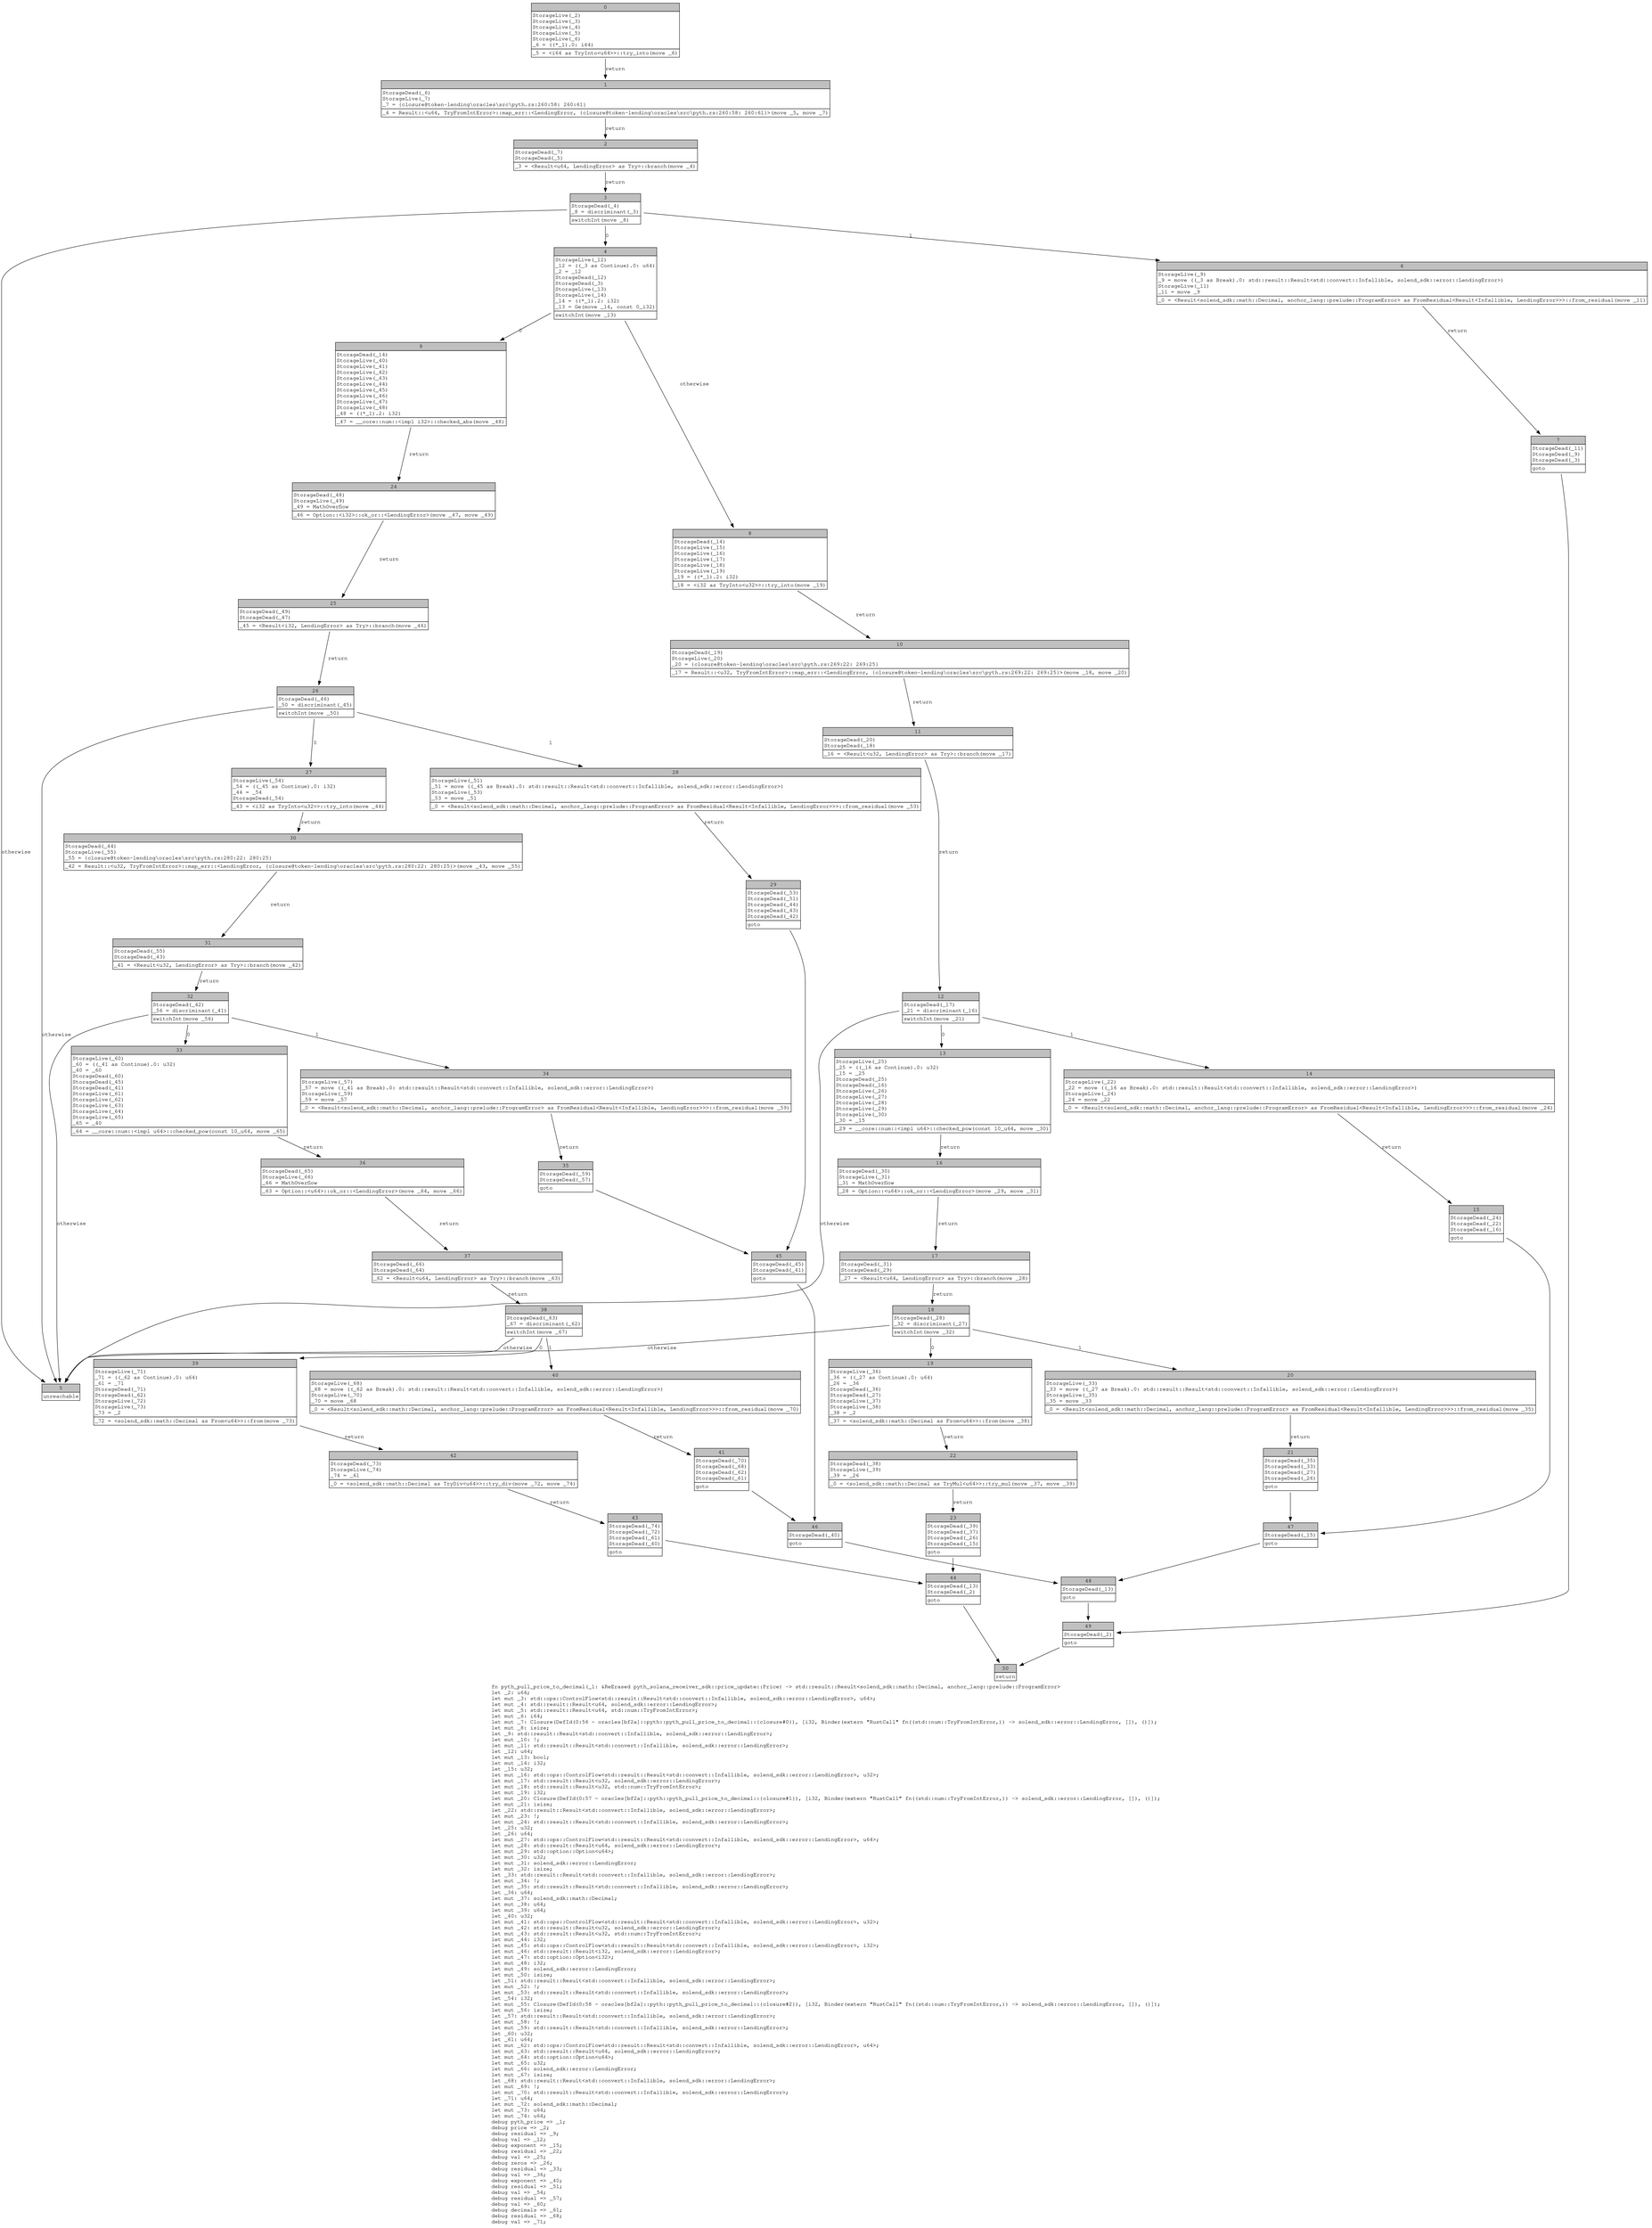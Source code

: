 digraph Mir_0_55 {
    graph [fontname="Courier, monospace"];
    node [fontname="Courier, monospace"];
    edge [fontname="Courier, monospace"];
    label=<fn pyth_pull_price_to_decimal(_1: &amp;ReErased pyth_solana_receiver_sdk::price_update::Price) -&gt; std::result::Result&lt;solend_sdk::math::Decimal, anchor_lang::prelude::ProgramError&gt;<br align="left"/>let _2: u64;<br align="left"/>let mut _3: std::ops::ControlFlow&lt;std::result::Result&lt;std::convert::Infallible, solend_sdk::error::LendingError&gt;, u64&gt;;<br align="left"/>let mut _4: std::result::Result&lt;u64, solend_sdk::error::LendingError&gt;;<br align="left"/>let mut _5: std::result::Result&lt;u64, std::num::TryFromIntError&gt;;<br align="left"/>let mut _6: i64;<br align="left"/>let mut _7: Closure(DefId(0:56 ~ oracles[bf2a]::pyth::pyth_pull_price_to_decimal::{closure#0}), [i32, Binder(extern &quot;RustCall&quot; fn((std::num::TryFromIntError,)) -&gt; solend_sdk::error::LendingError, []), ()]);<br align="left"/>let mut _8: isize;<br align="left"/>let _9: std::result::Result&lt;std::convert::Infallible, solend_sdk::error::LendingError&gt;;<br align="left"/>let mut _10: !;<br align="left"/>let mut _11: std::result::Result&lt;std::convert::Infallible, solend_sdk::error::LendingError&gt;;<br align="left"/>let _12: u64;<br align="left"/>let mut _13: bool;<br align="left"/>let mut _14: i32;<br align="left"/>let _15: u32;<br align="left"/>let mut _16: std::ops::ControlFlow&lt;std::result::Result&lt;std::convert::Infallible, solend_sdk::error::LendingError&gt;, u32&gt;;<br align="left"/>let mut _17: std::result::Result&lt;u32, solend_sdk::error::LendingError&gt;;<br align="left"/>let mut _18: std::result::Result&lt;u32, std::num::TryFromIntError&gt;;<br align="left"/>let mut _19: i32;<br align="left"/>let mut _20: Closure(DefId(0:57 ~ oracles[bf2a]::pyth::pyth_pull_price_to_decimal::{closure#1}), [i32, Binder(extern &quot;RustCall&quot; fn((std::num::TryFromIntError,)) -&gt; solend_sdk::error::LendingError, []), ()]);<br align="left"/>let mut _21: isize;<br align="left"/>let _22: std::result::Result&lt;std::convert::Infallible, solend_sdk::error::LendingError&gt;;<br align="left"/>let mut _23: !;<br align="left"/>let mut _24: std::result::Result&lt;std::convert::Infallible, solend_sdk::error::LendingError&gt;;<br align="left"/>let _25: u32;<br align="left"/>let _26: u64;<br align="left"/>let mut _27: std::ops::ControlFlow&lt;std::result::Result&lt;std::convert::Infallible, solend_sdk::error::LendingError&gt;, u64&gt;;<br align="left"/>let mut _28: std::result::Result&lt;u64, solend_sdk::error::LendingError&gt;;<br align="left"/>let mut _29: std::option::Option&lt;u64&gt;;<br align="left"/>let mut _30: u32;<br align="left"/>let mut _31: solend_sdk::error::LendingError;<br align="left"/>let mut _32: isize;<br align="left"/>let _33: std::result::Result&lt;std::convert::Infallible, solend_sdk::error::LendingError&gt;;<br align="left"/>let mut _34: !;<br align="left"/>let mut _35: std::result::Result&lt;std::convert::Infallible, solend_sdk::error::LendingError&gt;;<br align="left"/>let _36: u64;<br align="left"/>let mut _37: solend_sdk::math::Decimal;<br align="left"/>let mut _38: u64;<br align="left"/>let mut _39: u64;<br align="left"/>let _40: u32;<br align="left"/>let mut _41: std::ops::ControlFlow&lt;std::result::Result&lt;std::convert::Infallible, solend_sdk::error::LendingError&gt;, u32&gt;;<br align="left"/>let mut _42: std::result::Result&lt;u32, solend_sdk::error::LendingError&gt;;<br align="left"/>let mut _43: std::result::Result&lt;u32, std::num::TryFromIntError&gt;;<br align="left"/>let mut _44: i32;<br align="left"/>let mut _45: std::ops::ControlFlow&lt;std::result::Result&lt;std::convert::Infallible, solend_sdk::error::LendingError&gt;, i32&gt;;<br align="left"/>let mut _46: std::result::Result&lt;i32, solend_sdk::error::LendingError&gt;;<br align="left"/>let mut _47: std::option::Option&lt;i32&gt;;<br align="left"/>let mut _48: i32;<br align="left"/>let mut _49: solend_sdk::error::LendingError;<br align="left"/>let mut _50: isize;<br align="left"/>let _51: std::result::Result&lt;std::convert::Infallible, solend_sdk::error::LendingError&gt;;<br align="left"/>let mut _52: !;<br align="left"/>let mut _53: std::result::Result&lt;std::convert::Infallible, solend_sdk::error::LendingError&gt;;<br align="left"/>let _54: i32;<br align="left"/>let mut _55: Closure(DefId(0:58 ~ oracles[bf2a]::pyth::pyth_pull_price_to_decimal::{closure#2}), [i32, Binder(extern &quot;RustCall&quot; fn((std::num::TryFromIntError,)) -&gt; solend_sdk::error::LendingError, []), ()]);<br align="left"/>let mut _56: isize;<br align="left"/>let _57: std::result::Result&lt;std::convert::Infallible, solend_sdk::error::LendingError&gt;;<br align="left"/>let mut _58: !;<br align="left"/>let mut _59: std::result::Result&lt;std::convert::Infallible, solend_sdk::error::LendingError&gt;;<br align="left"/>let _60: u32;<br align="left"/>let _61: u64;<br align="left"/>let mut _62: std::ops::ControlFlow&lt;std::result::Result&lt;std::convert::Infallible, solend_sdk::error::LendingError&gt;, u64&gt;;<br align="left"/>let mut _63: std::result::Result&lt;u64, solend_sdk::error::LendingError&gt;;<br align="left"/>let mut _64: std::option::Option&lt;u64&gt;;<br align="left"/>let mut _65: u32;<br align="left"/>let mut _66: solend_sdk::error::LendingError;<br align="left"/>let mut _67: isize;<br align="left"/>let _68: std::result::Result&lt;std::convert::Infallible, solend_sdk::error::LendingError&gt;;<br align="left"/>let mut _69: !;<br align="left"/>let mut _70: std::result::Result&lt;std::convert::Infallible, solend_sdk::error::LendingError&gt;;<br align="left"/>let _71: u64;<br align="left"/>let mut _72: solend_sdk::math::Decimal;<br align="left"/>let mut _73: u64;<br align="left"/>let mut _74: u64;<br align="left"/>debug pyth_price =&gt; _1;<br align="left"/>debug price =&gt; _2;<br align="left"/>debug residual =&gt; _9;<br align="left"/>debug val =&gt; _12;<br align="left"/>debug exponent =&gt; _15;<br align="left"/>debug residual =&gt; _22;<br align="left"/>debug val =&gt; _25;<br align="left"/>debug zeros =&gt; _26;<br align="left"/>debug residual =&gt; _33;<br align="left"/>debug val =&gt; _36;<br align="left"/>debug exponent =&gt; _40;<br align="left"/>debug residual =&gt; _51;<br align="left"/>debug val =&gt; _54;<br align="left"/>debug residual =&gt; _57;<br align="left"/>debug val =&gt; _60;<br align="left"/>debug decimals =&gt; _61;<br align="left"/>debug residual =&gt; _68;<br align="left"/>debug val =&gt; _71;<br align="left"/>>;
    bb0__0_55 [shape="none", label=<<table border="0" cellborder="1" cellspacing="0"><tr><td bgcolor="gray" align="center" colspan="1">0</td></tr><tr><td align="left" balign="left">StorageLive(_2)<br/>StorageLive(_3)<br/>StorageLive(_4)<br/>StorageLive(_5)<br/>StorageLive(_6)<br/>_6 = ((*_1).0: i64)<br/></td></tr><tr><td align="left">_5 = &lt;i64 as TryInto&lt;u64&gt;&gt;::try_into(move _6)</td></tr></table>>];
    bb1__0_55 [shape="none", label=<<table border="0" cellborder="1" cellspacing="0"><tr><td bgcolor="gray" align="center" colspan="1">1</td></tr><tr><td align="left" balign="left">StorageDead(_6)<br/>StorageLive(_7)<br/>_7 = {closure@token-lending\oracles\src\pyth.rs:260:58: 260:61}<br/></td></tr><tr><td align="left">_4 = Result::&lt;u64, TryFromIntError&gt;::map_err::&lt;LendingError, {closure@token-lending\oracles\src\pyth.rs:260:58: 260:61}&gt;(move _5, move _7)</td></tr></table>>];
    bb2__0_55 [shape="none", label=<<table border="0" cellborder="1" cellspacing="0"><tr><td bgcolor="gray" align="center" colspan="1">2</td></tr><tr><td align="left" balign="left">StorageDead(_7)<br/>StorageDead(_5)<br/></td></tr><tr><td align="left">_3 = &lt;Result&lt;u64, LendingError&gt; as Try&gt;::branch(move _4)</td></tr></table>>];
    bb3__0_55 [shape="none", label=<<table border="0" cellborder="1" cellspacing="0"><tr><td bgcolor="gray" align="center" colspan="1">3</td></tr><tr><td align="left" balign="left">StorageDead(_4)<br/>_8 = discriminant(_3)<br/></td></tr><tr><td align="left">switchInt(move _8)</td></tr></table>>];
    bb4__0_55 [shape="none", label=<<table border="0" cellborder="1" cellspacing="0"><tr><td bgcolor="gray" align="center" colspan="1">4</td></tr><tr><td align="left" balign="left">StorageLive(_12)<br/>_12 = ((_3 as Continue).0: u64)<br/>_2 = _12<br/>StorageDead(_12)<br/>StorageDead(_3)<br/>StorageLive(_13)<br/>StorageLive(_14)<br/>_14 = ((*_1).2: i32)<br/>_13 = Ge(move _14, const 0_i32)<br/></td></tr><tr><td align="left">switchInt(move _13)</td></tr></table>>];
    bb5__0_55 [shape="none", label=<<table border="0" cellborder="1" cellspacing="0"><tr><td bgcolor="gray" align="center" colspan="1">5</td></tr><tr><td align="left">unreachable</td></tr></table>>];
    bb6__0_55 [shape="none", label=<<table border="0" cellborder="1" cellspacing="0"><tr><td bgcolor="gray" align="center" colspan="1">6</td></tr><tr><td align="left" balign="left">StorageLive(_9)<br/>_9 = move ((_3 as Break).0: std::result::Result&lt;std::convert::Infallible, solend_sdk::error::LendingError&gt;)<br/>StorageLive(_11)<br/>_11 = move _9<br/></td></tr><tr><td align="left">_0 = &lt;Result&lt;solend_sdk::math::Decimal, anchor_lang::prelude::ProgramError&gt; as FromResidual&lt;Result&lt;Infallible, LendingError&gt;&gt;&gt;::from_residual(move _11)</td></tr></table>>];
    bb7__0_55 [shape="none", label=<<table border="0" cellborder="1" cellspacing="0"><tr><td bgcolor="gray" align="center" colspan="1">7</td></tr><tr><td align="left" balign="left">StorageDead(_11)<br/>StorageDead(_9)<br/>StorageDead(_3)<br/></td></tr><tr><td align="left">goto</td></tr></table>>];
    bb8__0_55 [shape="none", label=<<table border="0" cellborder="1" cellspacing="0"><tr><td bgcolor="gray" align="center" colspan="1">8</td></tr><tr><td align="left" balign="left">StorageDead(_14)<br/>StorageLive(_15)<br/>StorageLive(_16)<br/>StorageLive(_17)<br/>StorageLive(_18)<br/>StorageLive(_19)<br/>_19 = ((*_1).2: i32)<br/></td></tr><tr><td align="left">_18 = &lt;i32 as TryInto&lt;u32&gt;&gt;::try_into(move _19)</td></tr></table>>];
    bb9__0_55 [shape="none", label=<<table border="0" cellborder="1" cellspacing="0"><tr><td bgcolor="gray" align="center" colspan="1">9</td></tr><tr><td align="left" balign="left">StorageDead(_14)<br/>StorageLive(_40)<br/>StorageLive(_41)<br/>StorageLive(_42)<br/>StorageLive(_43)<br/>StorageLive(_44)<br/>StorageLive(_45)<br/>StorageLive(_46)<br/>StorageLive(_47)<br/>StorageLive(_48)<br/>_48 = ((*_1).2: i32)<br/></td></tr><tr><td align="left">_47 = __core::num::&lt;impl i32&gt;::checked_abs(move _48)</td></tr></table>>];
    bb10__0_55 [shape="none", label=<<table border="0" cellborder="1" cellspacing="0"><tr><td bgcolor="gray" align="center" colspan="1">10</td></tr><tr><td align="left" balign="left">StorageDead(_19)<br/>StorageLive(_20)<br/>_20 = {closure@token-lending\oracles\src\pyth.rs:269:22: 269:25}<br/></td></tr><tr><td align="left">_17 = Result::&lt;u32, TryFromIntError&gt;::map_err::&lt;LendingError, {closure@token-lending\oracles\src\pyth.rs:269:22: 269:25}&gt;(move _18, move _20)</td></tr></table>>];
    bb11__0_55 [shape="none", label=<<table border="0" cellborder="1" cellspacing="0"><tr><td bgcolor="gray" align="center" colspan="1">11</td></tr><tr><td align="left" balign="left">StorageDead(_20)<br/>StorageDead(_18)<br/></td></tr><tr><td align="left">_16 = &lt;Result&lt;u32, LendingError&gt; as Try&gt;::branch(move _17)</td></tr></table>>];
    bb12__0_55 [shape="none", label=<<table border="0" cellborder="1" cellspacing="0"><tr><td bgcolor="gray" align="center" colspan="1">12</td></tr><tr><td align="left" balign="left">StorageDead(_17)<br/>_21 = discriminant(_16)<br/></td></tr><tr><td align="left">switchInt(move _21)</td></tr></table>>];
    bb13__0_55 [shape="none", label=<<table border="0" cellborder="1" cellspacing="0"><tr><td bgcolor="gray" align="center" colspan="1">13</td></tr><tr><td align="left" balign="left">StorageLive(_25)<br/>_25 = ((_16 as Continue).0: u32)<br/>_15 = _25<br/>StorageDead(_25)<br/>StorageDead(_16)<br/>StorageLive(_26)<br/>StorageLive(_27)<br/>StorageLive(_28)<br/>StorageLive(_29)<br/>StorageLive(_30)<br/>_30 = _15<br/></td></tr><tr><td align="left">_29 = __core::num::&lt;impl u64&gt;::checked_pow(const 10_u64, move _30)</td></tr></table>>];
    bb14__0_55 [shape="none", label=<<table border="0" cellborder="1" cellspacing="0"><tr><td bgcolor="gray" align="center" colspan="1">14</td></tr><tr><td align="left" balign="left">StorageLive(_22)<br/>_22 = move ((_16 as Break).0: std::result::Result&lt;std::convert::Infallible, solend_sdk::error::LendingError&gt;)<br/>StorageLive(_24)<br/>_24 = move _22<br/></td></tr><tr><td align="left">_0 = &lt;Result&lt;solend_sdk::math::Decimal, anchor_lang::prelude::ProgramError&gt; as FromResidual&lt;Result&lt;Infallible, LendingError&gt;&gt;&gt;::from_residual(move _24)</td></tr></table>>];
    bb15__0_55 [shape="none", label=<<table border="0" cellborder="1" cellspacing="0"><tr><td bgcolor="gray" align="center" colspan="1">15</td></tr><tr><td align="left" balign="left">StorageDead(_24)<br/>StorageDead(_22)<br/>StorageDead(_16)<br/></td></tr><tr><td align="left">goto</td></tr></table>>];
    bb16__0_55 [shape="none", label=<<table border="0" cellborder="1" cellspacing="0"><tr><td bgcolor="gray" align="center" colspan="1">16</td></tr><tr><td align="left" balign="left">StorageDead(_30)<br/>StorageLive(_31)<br/>_31 = MathOverflow<br/></td></tr><tr><td align="left">_28 = Option::&lt;u64&gt;::ok_or::&lt;LendingError&gt;(move _29, move _31)</td></tr></table>>];
    bb17__0_55 [shape="none", label=<<table border="0" cellborder="1" cellspacing="0"><tr><td bgcolor="gray" align="center" colspan="1">17</td></tr><tr><td align="left" balign="left">StorageDead(_31)<br/>StorageDead(_29)<br/></td></tr><tr><td align="left">_27 = &lt;Result&lt;u64, LendingError&gt; as Try&gt;::branch(move _28)</td></tr></table>>];
    bb18__0_55 [shape="none", label=<<table border="0" cellborder="1" cellspacing="0"><tr><td bgcolor="gray" align="center" colspan="1">18</td></tr><tr><td align="left" balign="left">StorageDead(_28)<br/>_32 = discriminant(_27)<br/></td></tr><tr><td align="left">switchInt(move _32)</td></tr></table>>];
    bb19__0_55 [shape="none", label=<<table border="0" cellborder="1" cellspacing="0"><tr><td bgcolor="gray" align="center" colspan="1">19</td></tr><tr><td align="left" balign="left">StorageLive(_36)<br/>_36 = ((_27 as Continue).0: u64)<br/>_26 = _36<br/>StorageDead(_36)<br/>StorageDead(_27)<br/>StorageLive(_37)<br/>StorageLive(_38)<br/>_38 = _2<br/></td></tr><tr><td align="left">_37 = &lt;solend_sdk::math::Decimal as From&lt;u64&gt;&gt;::from(move _38)</td></tr></table>>];
    bb20__0_55 [shape="none", label=<<table border="0" cellborder="1" cellspacing="0"><tr><td bgcolor="gray" align="center" colspan="1">20</td></tr><tr><td align="left" balign="left">StorageLive(_33)<br/>_33 = move ((_27 as Break).0: std::result::Result&lt;std::convert::Infallible, solend_sdk::error::LendingError&gt;)<br/>StorageLive(_35)<br/>_35 = move _33<br/></td></tr><tr><td align="left">_0 = &lt;Result&lt;solend_sdk::math::Decimal, anchor_lang::prelude::ProgramError&gt; as FromResidual&lt;Result&lt;Infallible, LendingError&gt;&gt;&gt;::from_residual(move _35)</td></tr></table>>];
    bb21__0_55 [shape="none", label=<<table border="0" cellborder="1" cellspacing="0"><tr><td bgcolor="gray" align="center" colspan="1">21</td></tr><tr><td align="left" balign="left">StorageDead(_35)<br/>StorageDead(_33)<br/>StorageDead(_27)<br/>StorageDead(_26)<br/></td></tr><tr><td align="left">goto</td></tr></table>>];
    bb22__0_55 [shape="none", label=<<table border="0" cellborder="1" cellspacing="0"><tr><td bgcolor="gray" align="center" colspan="1">22</td></tr><tr><td align="left" balign="left">StorageDead(_38)<br/>StorageLive(_39)<br/>_39 = _26<br/></td></tr><tr><td align="left">_0 = &lt;solend_sdk::math::Decimal as TryMul&lt;u64&gt;&gt;::try_mul(move _37, move _39)</td></tr></table>>];
    bb23__0_55 [shape="none", label=<<table border="0" cellborder="1" cellspacing="0"><tr><td bgcolor="gray" align="center" colspan="1">23</td></tr><tr><td align="left" balign="left">StorageDead(_39)<br/>StorageDead(_37)<br/>StorageDead(_26)<br/>StorageDead(_15)<br/></td></tr><tr><td align="left">goto</td></tr></table>>];
    bb24__0_55 [shape="none", label=<<table border="0" cellborder="1" cellspacing="0"><tr><td bgcolor="gray" align="center" colspan="1">24</td></tr><tr><td align="left" balign="left">StorageDead(_48)<br/>StorageLive(_49)<br/>_49 = MathOverflow<br/></td></tr><tr><td align="left">_46 = Option::&lt;i32&gt;::ok_or::&lt;LendingError&gt;(move _47, move _49)</td></tr></table>>];
    bb25__0_55 [shape="none", label=<<table border="0" cellborder="1" cellspacing="0"><tr><td bgcolor="gray" align="center" colspan="1">25</td></tr><tr><td align="left" balign="left">StorageDead(_49)<br/>StorageDead(_47)<br/></td></tr><tr><td align="left">_45 = &lt;Result&lt;i32, LendingError&gt; as Try&gt;::branch(move _46)</td></tr></table>>];
    bb26__0_55 [shape="none", label=<<table border="0" cellborder="1" cellspacing="0"><tr><td bgcolor="gray" align="center" colspan="1">26</td></tr><tr><td align="left" balign="left">StorageDead(_46)<br/>_50 = discriminant(_45)<br/></td></tr><tr><td align="left">switchInt(move _50)</td></tr></table>>];
    bb27__0_55 [shape="none", label=<<table border="0" cellborder="1" cellspacing="0"><tr><td bgcolor="gray" align="center" colspan="1">27</td></tr><tr><td align="left" balign="left">StorageLive(_54)<br/>_54 = ((_45 as Continue).0: i32)<br/>_44 = _54<br/>StorageDead(_54)<br/></td></tr><tr><td align="left">_43 = &lt;i32 as TryInto&lt;u32&gt;&gt;::try_into(move _44)</td></tr></table>>];
    bb28__0_55 [shape="none", label=<<table border="0" cellborder="1" cellspacing="0"><tr><td bgcolor="gray" align="center" colspan="1">28</td></tr><tr><td align="left" balign="left">StorageLive(_51)<br/>_51 = move ((_45 as Break).0: std::result::Result&lt;std::convert::Infallible, solend_sdk::error::LendingError&gt;)<br/>StorageLive(_53)<br/>_53 = move _51<br/></td></tr><tr><td align="left">_0 = &lt;Result&lt;solend_sdk::math::Decimal, anchor_lang::prelude::ProgramError&gt; as FromResidual&lt;Result&lt;Infallible, LendingError&gt;&gt;&gt;::from_residual(move _53)</td></tr></table>>];
    bb29__0_55 [shape="none", label=<<table border="0" cellborder="1" cellspacing="0"><tr><td bgcolor="gray" align="center" colspan="1">29</td></tr><tr><td align="left" balign="left">StorageDead(_53)<br/>StorageDead(_51)<br/>StorageDead(_44)<br/>StorageDead(_43)<br/>StorageDead(_42)<br/></td></tr><tr><td align="left">goto</td></tr></table>>];
    bb30__0_55 [shape="none", label=<<table border="0" cellborder="1" cellspacing="0"><tr><td bgcolor="gray" align="center" colspan="1">30</td></tr><tr><td align="left" balign="left">StorageDead(_44)<br/>StorageLive(_55)<br/>_55 = {closure@token-lending\oracles\src\pyth.rs:280:22: 280:25}<br/></td></tr><tr><td align="left">_42 = Result::&lt;u32, TryFromIntError&gt;::map_err::&lt;LendingError, {closure@token-lending\oracles\src\pyth.rs:280:22: 280:25}&gt;(move _43, move _55)</td></tr></table>>];
    bb31__0_55 [shape="none", label=<<table border="0" cellborder="1" cellspacing="0"><tr><td bgcolor="gray" align="center" colspan="1">31</td></tr><tr><td align="left" balign="left">StorageDead(_55)<br/>StorageDead(_43)<br/></td></tr><tr><td align="left">_41 = &lt;Result&lt;u32, LendingError&gt; as Try&gt;::branch(move _42)</td></tr></table>>];
    bb32__0_55 [shape="none", label=<<table border="0" cellborder="1" cellspacing="0"><tr><td bgcolor="gray" align="center" colspan="1">32</td></tr><tr><td align="left" balign="left">StorageDead(_42)<br/>_56 = discriminant(_41)<br/></td></tr><tr><td align="left">switchInt(move _56)</td></tr></table>>];
    bb33__0_55 [shape="none", label=<<table border="0" cellborder="1" cellspacing="0"><tr><td bgcolor="gray" align="center" colspan="1">33</td></tr><tr><td align="left" balign="left">StorageLive(_60)<br/>_60 = ((_41 as Continue).0: u32)<br/>_40 = _60<br/>StorageDead(_60)<br/>StorageDead(_45)<br/>StorageDead(_41)<br/>StorageLive(_61)<br/>StorageLive(_62)<br/>StorageLive(_63)<br/>StorageLive(_64)<br/>StorageLive(_65)<br/>_65 = _40<br/></td></tr><tr><td align="left">_64 = __core::num::&lt;impl u64&gt;::checked_pow(const 10_u64, move _65)</td></tr></table>>];
    bb34__0_55 [shape="none", label=<<table border="0" cellborder="1" cellspacing="0"><tr><td bgcolor="gray" align="center" colspan="1">34</td></tr><tr><td align="left" balign="left">StorageLive(_57)<br/>_57 = move ((_41 as Break).0: std::result::Result&lt;std::convert::Infallible, solend_sdk::error::LendingError&gt;)<br/>StorageLive(_59)<br/>_59 = move _57<br/></td></tr><tr><td align="left">_0 = &lt;Result&lt;solend_sdk::math::Decimal, anchor_lang::prelude::ProgramError&gt; as FromResidual&lt;Result&lt;Infallible, LendingError&gt;&gt;&gt;::from_residual(move _59)</td></tr></table>>];
    bb35__0_55 [shape="none", label=<<table border="0" cellborder="1" cellspacing="0"><tr><td bgcolor="gray" align="center" colspan="1">35</td></tr><tr><td align="left" balign="left">StorageDead(_59)<br/>StorageDead(_57)<br/></td></tr><tr><td align="left">goto</td></tr></table>>];
    bb36__0_55 [shape="none", label=<<table border="0" cellborder="1" cellspacing="0"><tr><td bgcolor="gray" align="center" colspan="1">36</td></tr><tr><td align="left" balign="left">StorageDead(_65)<br/>StorageLive(_66)<br/>_66 = MathOverflow<br/></td></tr><tr><td align="left">_63 = Option::&lt;u64&gt;::ok_or::&lt;LendingError&gt;(move _64, move _66)</td></tr></table>>];
    bb37__0_55 [shape="none", label=<<table border="0" cellborder="1" cellspacing="0"><tr><td bgcolor="gray" align="center" colspan="1">37</td></tr><tr><td align="left" balign="left">StorageDead(_66)<br/>StorageDead(_64)<br/></td></tr><tr><td align="left">_62 = &lt;Result&lt;u64, LendingError&gt; as Try&gt;::branch(move _63)</td></tr></table>>];
    bb38__0_55 [shape="none", label=<<table border="0" cellborder="1" cellspacing="0"><tr><td bgcolor="gray" align="center" colspan="1">38</td></tr><tr><td align="left" balign="left">StorageDead(_63)<br/>_67 = discriminant(_62)<br/></td></tr><tr><td align="left">switchInt(move _67)</td></tr></table>>];
    bb39__0_55 [shape="none", label=<<table border="0" cellborder="1" cellspacing="0"><tr><td bgcolor="gray" align="center" colspan="1">39</td></tr><tr><td align="left" balign="left">StorageLive(_71)<br/>_71 = ((_62 as Continue).0: u64)<br/>_61 = _71<br/>StorageDead(_71)<br/>StorageDead(_62)<br/>StorageLive(_72)<br/>StorageLive(_73)<br/>_73 = _2<br/></td></tr><tr><td align="left">_72 = &lt;solend_sdk::math::Decimal as From&lt;u64&gt;&gt;::from(move _73)</td></tr></table>>];
    bb40__0_55 [shape="none", label=<<table border="0" cellborder="1" cellspacing="0"><tr><td bgcolor="gray" align="center" colspan="1">40</td></tr><tr><td align="left" balign="left">StorageLive(_68)<br/>_68 = move ((_62 as Break).0: std::result::Result&lt;std::convert::Infallible, solend_sdk::error::LendingError&gt;)<br/>StorageLive(_70)<br/>_70 = move _68<br/></td></tr><tr><td align="left">_0 = &lt;Result&lt;solend_sdk::math::Decimal, anchor_lang::prelude::ProgramError&gt; as FromResidual&lt;Result&lt;Infallible, LendingError&gt;&gt;&gt;::from_residual(move _70)</td></tr></table>>];
    bb41__0_55 [shape="none", label=<<table border="0" cellborder="1" cellspacing="0"><tr><td bgcolor="gray" align="center" colspan="1">41</td></tr><tr><td align="left" balign="left">StorageDead(_70)<br/>StorageDead(_68)<br/>StorageDead(_62)<br/>StorageDead(_61)<br/></td></tr><tr><td align="left">goto</td></tr></table>>];
    bb42__0_55 [shape="none", label=<<table border="0" cellborder="1" cellspacing="0"><tr><td bgcolor="gray" align="center" colspan="1">42</td></tr><tr><td align="left" balign="left">StorageDead(_73)<br/>StorageLive(_74)<br/>_74 = _61<br/></td></tr><tr><td align="left">_0 = &lt;solend_sdk::math::Decimal as TryDiv&lt;u64&gt;&gt;::try_div(move _72, move _74)</td></tr></table>>];
    bb43__0_55 [shape="none", label=<<table border="0" cellborder="1" cellspacing="0"><tr><td bgcolor="gray" align="center" colspan="1">43</td></tr><tr><td align="left" balign="left">StorageDead(_74)<br/>StorageDead(_72)<br/>StorageDead(_61)<br/>StorageDead(_40)<br/></td></tr><tr><td align="left">goto</td></tr></table>>];
    bb44__0_55 [shape="none", label=<<table border="0" cellborder="1" cellspacing="0"><tr><td bgcolor="gray" align="center" colspan="1">44</td></tr><tr><td align="left" balign="left">StorageDead(_13)<br/>StorageDead(_2)<br/></td></tr><tr><td align="left">goto</td></tr></table>>];
    bb45__0_55 [shape="none", label=<<table border="0" cellborder="1" cellspacing="0"><tr><td bgcolor="gray" align="center" colspan="1">45</td></tr><tr><td align="left" balign="left">StorageDead(_45)<br/>StorageDead(_41)<br/></td></tr><tr><td align="left">goto</td></tr></table>>];
    bb46__0_55 [shape="none", label=<<table border="0" cellborder="1" cellspacing="0"><tr><td bgcolor="gray" align="center" colspan="1">46</td></tr><tr><td align="left" balign="left">StorageDead(_40)<br/></td></tr><tr><td align="left">goto</td></tr></table>>];
    bb47__0_55 [shape="none", label=<<table border="0" cellborder="1" cellspacing="0"><tr><td bgcolor="gray" align="center" colspan="1">47</td></tr><tr><td align="left" balign="left">StorageDead(_15)<br/></td></tr><tr><td align="left">goto</td></tr></table>>];
    bb48__0_55 [shape="none", label=<<table border="0" cellborder="1" cellspacing="0"><tr><td bgcolor="gray" align="center" colspan="1">48</td></tr><tr><td align="left" balign="left">StorageDead(_13)<br/></td></tr><tr><td align="left">goto</td></tr></table>>];
    bb49__0_55 [shape="none", label=<<table border="0" cellborder="1" cellspacing="0"><tr><td bgcolor="gray" align="center" colspan="1">49</td></tr><tr><td align="left" balign="left">StorageDead(_2)<br/></td></tr><tr><td align="left">goto</td></tr></table>>];
    bb50__0_55 [shape="none", label=<<table border="0" cellborder="1" cellspacing="0"><tr><td bgcolor="gray" align="center" colspan="1">50</td></tr><tr><td align="left">return</td></tr></table>>];
    bb0__0_55 -> bb1__0_55 [label="return"];
    bb1__0_55 -> bb2__0_55 [label="return"];
    bb2__0_55 -> bb3__0_55 [label="return"];
    bb3__0_55 -> bb4__0_55 [label="0"];
    bb3__0_55 -> bb6__0_55 [label="1"];
    bb3__0_55 -> bb5__0_55 [label="otherwise"];
    bb4__0_55 -> bb9__0_55 [label="0"];
    bb4__0_55 -> bb8__0_55 [label="otherwise"];
    bb6__0_55 -> bb7__0_55 [label="return"];
    bb7__0_55 -> bb49__0_55 [label=""];
    bb8__0_55 -> bb10__0_55 [label="return"];
    bb9__0_55 -> bb24__0_55 [label="return"];
    bb10__0_55 -> bb11__0_55 [label="return"];
    bb11__0_55 -> bb12__0_55 [label="return"];
    bb12__0_55 -> bb13__0_55 [label="0"];
    bb12__0_55 -> bb14__0_55 [label="1"];
    bb12__0_55 -> bb5__0_55 [label="otherwise"];
    bb13__0_55 -> bb16__0_55 [label="return"];
    bb14__0_55 -> bb15__0_55 [label="return"];
    bb15__0_55 -> bb47__0_55 [label=""];
    bb16__0_55 -> bb17__0_55 [label="return"];
    bb17__0_55 -> bb18__0_55 [label="return"];
    bb18__0_55 -> bb19__0_55 [label="0"];
    bb18__0_55 -> bb20__0_55 [label="1"];
    bb18__0_55 -> bb5__0_55 [label="otherwise"];
    bb19__0_55 -> bb22__0_55 [label="return"];
    bb20__0_55 -> bb21__0_55 [label="return"];
    bb21__0_55 -> bb47__0_55 [label=""];
    bb22__0_55 -> bb23__0_55 [label="return"];
    bb23__0_55 -> bb44__0_55 [label=""];
    bb24__0_55 -> bb25__0_55 [label="return"];
    bb25__0_55 -> bb26__0_55 [label="return"];
    bb26__0_55 -> bb27__0_55 [label="0"];
    bb26__0_55 -> bb28__0_55 [label="1"];
    bb26__0_55 -> bb5__0_55 [label="otherwise"];
    bb27__0_55 -> bb30__0_55 [label="return"];
    bb28__0_55 -> bb29__0_55 [label="return"];
    bb29__0_55 -> bb45__0_55 [label=""];
    bb30__0_55 -> bb31__0_55 [label="return"];
    bb31__0_55 -> bb32__0_55 [label="return"];
    bb32__0_55 -> bb33__0_55 [label="0"];
    bb32__0_55 -> bb34__0_55 [label="1"];
    bb32__0_55 -> bb5__0_55 [label="otherwise"];
    bb33__0_55 -> bb36__0_55 [label="return"];
    bb34__0_55 -> bb35__0_55 [label="return"];
    bb35__0_55 -> bb45__0_55 [label=""];
    bb36__0_55 -> bb37__0_55 [label="return"];
    bb37__0_55 -> bb38__0_55 [label="return"];
    bb38__0_55 -> bb39__0_55 [label="0"];
    bb38__0_55 -> bb40__0_55 [label="1"];
    bb38__0_55 -> bb5__0_55 [label="otherwise"];
    bb39__0_55 -> bb42__0_55 [label="return"];
    bb40__0_55 -> bb41__0_55 [label="return"];
    bb41__0_55 -> bb46__0_55 [label=""];
    bb42__0_55 -> bb43__0_55 [label="return"];
    bb43__0_55 -> bb44__0_55 [label=""];
    bb44__0_55 -> bb50__0_55 [label=""];
    bb45__0_55 -> bb46__0_55 [label=""];
    bb46__0_55 -> bb48__0_55 [label=""];
    bb47__0_55 -> bb48__0_55 [label=""];
    bb48__0_55 -> bb49__0_55 [label=""];
    bb49__0_55 -> bb50__0_55 [label=""];
}
